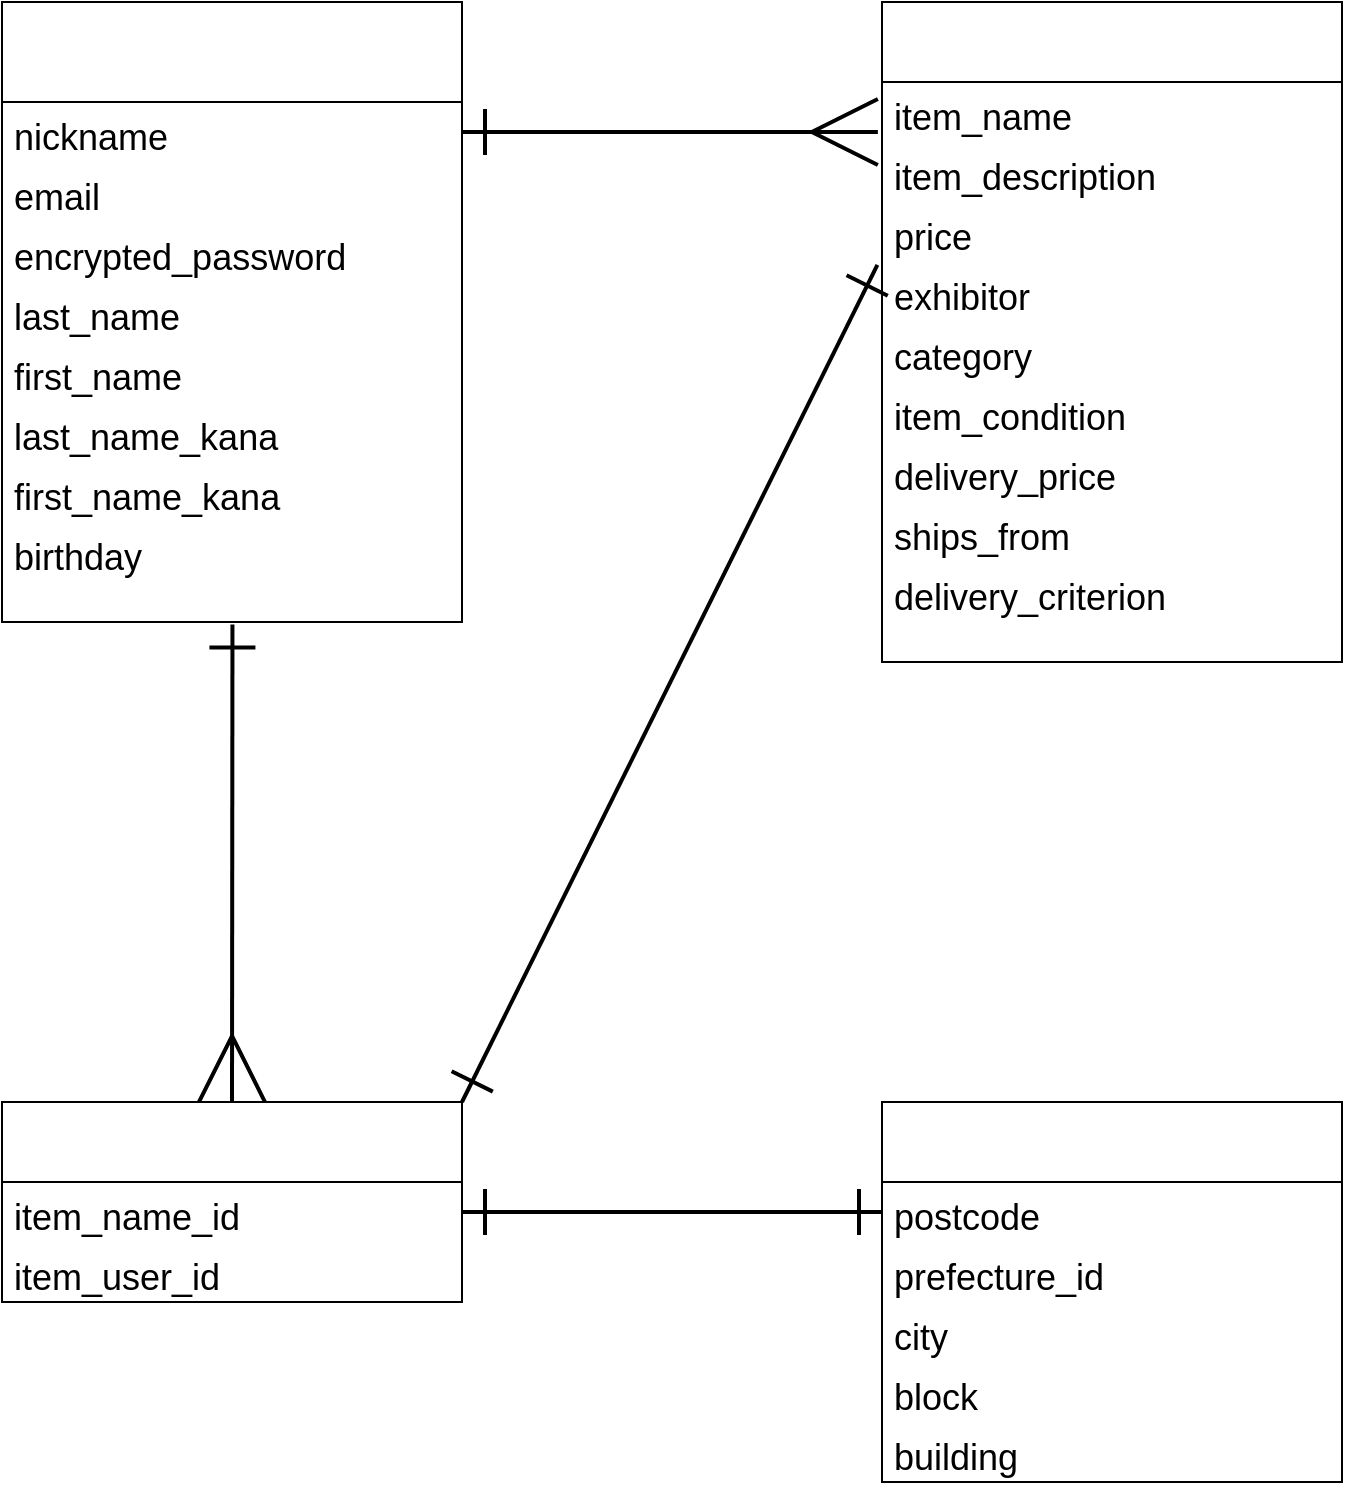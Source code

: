 <mxfile>
    <diagram id="_s3Uq8KCp9h9n1WhoKrL" name="ページ1">
        <mxGraphModel dx="837" dy="611" grid="1" gridSize="10" guides="1" tooltips="1" connect="1" arrows="1" fold="1" page="1" pageScale="1" pageWidth="827" pageHeight="1169" math="0" shadow="0">
            <root>
                <mxCell id="0"/>
                <mxCell id="1" parent="0"/>
                <mxCell id="2" value="users" style="swimlane;fontStyle=0;childLayout=stackLayout;horizontal=1;startSize=50;horizontalStack=0;resizeParent=1;resizeParentMax=0;resizeLast=0;collapsible=1;marginBottom=0;align=center;fontSize=30;fontColor=#FFFFFF;rounded=0;glass=0;" parent="1" vertex="1">
                    <mxGeometry x="70" y="130" width="230" height="310" as="geometry">
                        <mxRectangle x="70" y="70" width="60" height="30" as="alternateBounds"/>
                    </mxGeometry>
                </mxCell>
                <mxCell id="5" value="nickname" style="text;strokeColor=none;fillColor=none;spacingLeft=4;spacingRight=4;overflow=hidden;rotatable=0;points=[[0,0.5],[1,0.5]];portConstraint=eastwest;fontSize=18;" parent="2" vertex="1">
                    <mxGeometry y="50" width="230" height="30" as="geometry"/>
                </mxCell>
                <mxCell id="3" value="email" style="text;strokeColor=none;fillColor=none;spacingLeft=4;spacingRight=4;overflow=hidden;rotatable=0;points=[[0,0.5],[1,0.5]];portConstraint=eastwest;fontSize=18;" parent="2" vertex="1">
                    <mxGeometry y="80" width="230" height="30" as="geometry"/>
                </mxCell>
                <mxCell id="4" value="encrypted_password" style="text;strokeColor=none;fillColor=none;spacingLeft=4;spacingRight=4;overflow=hidden;rotatable=0;points=[[0,0.5],[1,0.5]];portConstraint=eastwest;fontSize=18;" parent="2" vertex="1">
                    <mxGeometry y="110" width="230" height="30" as="geometry"/>
                </mxCell>
                <mxCell id="6" value="last_name" style="text;strokeColor=none;fillColor=none;spacingLeft=4;spacingRight=4;overflow=hidden;rotatable=0;points=[[0,0.5],[1,0.5]];portConstraint=eastwest;fontSize=18;" parent="2" vertex="1">
                    <mxGeometry y="140" width="230" height="30" as="geometry"/>
                </mxCell>
                <mxCell id="7" value="first_name" style="text;strokeColor=none;fillColor=none;spacingLeft=4;spacingRight=4;overflow=hidden;rotatable=0;points=[[0,0.5],[1,0.5]];portConstraint=eastwest;fontSize=18;" parent="2" vertex="1">
                    <mxGeometry y="170" width="230" height="30" as="geometry"/>
                </mxCell>
                <mxCell id="14" value="last_name_kana" style="text;strokeColor=none;fillColor=none;spacingLeft=4;spacingRight=4;overflow=hidden;rotatable=0;points=[[0,0.5],[1,0.5]];portConstraint=eastwest;fontSize=18;" parent="2" vertex="1">
                    <mxGeometry y="200" width="230" height="30" as="geometry"/>
                </mxCell>
                <mxCell id="15" value="first_name_kana" style="text;strokeColor=none;fillColor=none;spacingLeft=4;spacingRight=4;overflow=hidden;rotatable=0;points=[[0,0.5],[1,0.5]];portConstraint=eastwest;fontSize=18;" parent="2" vertex="1">
                    <mxGeometry y="230" width="230" height="30" as="geometry"/>
                </mxCell>
                <mxCell id="16" value="birthday" style="text;strokeColor=none;fillColor=none;spacingLeft=4;spacingRight=4;overflow=hidden;rotatable=0;points=[[0,0.5],[1,0.5]];portConstraint=eastwest;fontSize=18;" parent="2" vertex="1">
                    <mxGeometry y="260" width="230" height="50" as="geometry"/>
                </mxCell>
                <mxCell id="18" value="items" style="swimlane;fontStyle=0;childLayout=stackLayout;horizontal=1;startSize=40;horizontalStack=0;resizeParent=1;resizeParentMax=0;resizeLast=0;collapsible=1;marginBottom=0;align=center;fontSize=30;fontColor=#FFFFFF;" parent="1" vertex="1">
                    <mxGeometry x="510" y="130" width="230" height="330" as="geometry">
                        <mxRectangle x="70" y="70" width="60" height="30" as="alternateBounds"/>
                    </mxGeometry>
                </mxCell>
                <mxCell id="19" value="item_name" style="text;strokeColor=none;fillColor=none;spacingLeft=4;spacingRight=4;overflow=hidden;rotatable=0;points=[[0,0.5],[1,0.5]];portConstraint=eastwest;fontSize=18;" parent="18" vertex="1">
                    <mxGeometry y="40" width="230" height="30" as="geometry"/>
                </mxCell>
                <mxCell id="20" value="item_description" style="text;strokeColor=none;fillColor=none;spacingLeft=4;spacingRight=4;overflow=hidden;rotatable=0;points=[[0,0.5],[1,0.5]];portConstraint=eastwest;fontSize=18;" parent="18" vertex="1">
                    <mxGeometry y="70" width="230" height="30" as="geometry"/>
                </mxCell>
                <mxCell id="21" value="price" style="text;strokeColor=none;fillColor=none;spacingLeft=4;spacingRight=4;overflow=hidden;rotatable=0;points=[[0,0.5],[1,0.5]];portConstraint=eastwest;fontSize=18;" parent="18" vertex="1">
                    <mxGeometry y="100" width="230" height="30" as="geometry"/>
                </mxCell>
                <mxCell id="57" value="exhibitor" style="text;strokeColor=none;fillColor=none;spacingLeft=4;spacingRight=4;overflow=hidden;rotatable=0;points=[[0,0.5],[1,0.5]];portConstraint=eastwest;fontSize=18;" vertex="1" parent="18">
                    <mxGeometry y="130" width="230" height="30" as="geometry"/>
                </mxCell>
                <mxCell id="58" value="category" style="text;strokeColor=none;fillColor=none;spacingLeft=4;spacingRight=4;overflow=hidden;rotatable=0;points=[[0,0.5],[1,0.5]];portConstraint=eastwest;fontSize=18;" vertex="1" parent="18">
                    <mxGeometry y="160" width="230" height="30" as="geometry"/>
                </mxCell>
                <mxCell id="59" value="item_condition" style="text;strokeColor=none;fillColor=none;spacingLeft=4;spacingRight=4;overflow=hidden;rotatable=0;points=[[0,0.5],[1,0.5]];portConstraint=eastwest;fontSize=18;" vertex="1" parent="18">
                    <mxGeometry y="190" width="230" height="30" as="geometry"/>
                </mxCell>
                <mxCell id="60" value="delivery_price&#10;" style="text;strokeColor=none;fillColor=none;spacingLeft=4;spacingRight=4;overflow=hidden;rotatable=0;points=[[0,0.5],[1,0.5]];portConstraint=eastwest;fontSize=18;" vertex="1" parent="18">
                    <mxGeometry y="220" width="230" height="30" as="geometry"/>
                </mxCell>
                <mxCell id="61" value="ships_from" style="text;strokeColor=none;fillColor=none;spacingLeft=4;spacingRight=4;overflow=hidden;rotatable=0;points=[[0,0.5],[1,0.5]];portConstraint=eastwest;fontSize=18;" vertex="1" parent="18">
                    <mxGeometry y="250" width="230" height="30" as="geometry"/>
                </mxCell>
                <mxCell id="62" value="delivery_criterion" style="text;strokeColor=none;fillColor=none;spacingLeft=4;spacingRight=4;overflow=hidden;rotatable=0;points=[[0,0.5],[1,0.5]];portConstraint=eastwest;fontSize=18;" vertex="1" parent="18">
                    <mxGeometry y="280" width="230" height="50" as="geometry"/>
                </mxCell>
                <mxCell id="54" style="edgeStyle=none;jumpSize=7;html=1;exitX=0.5;exitY=0;exitDx=0;exitDy=0;entryX=0.501;entryY=1.025;entryDx=0;entryDy=0;entryPerimeter=0;strokeWidth=2;fontSize=18;startArrow=ERmany;startFill=0;endArrow=ERone;endFill=0;startSize=30;endSize=20;" parent="1" source="39" target="16" edge="1">
                    <mxGeometry relative="1" as="geometry"/>
                </mxCell>
                <mxCell id="56" style="edgeStyle=none;jumpSize=7;html=1;exitX=1;exitY=0;exitDx=0;exitDy=0;entryX=-0.01;entryY=1.049;entryDx=0;entryDy=0;entryPerimeter=0;strokeWidth=2;fontSize=18;startArrow=ERone;startFill=0;endArrow=ERone;endFill=0;startSize=20;endSize=20;" parent="1" source="39" target="21" edge="1">
                    <mxGeometry relative="1" as="geometry"/>
                </mxCell>
                <mxCell id="39" value="orders" style="swimlane;fontStyle=0;childLayout=stackLayout;horizontal=1;startSize=40;horizontalStack=0;resizeParent=1;resizeParentMax=0;resizeLast=0;collapsible=1;marginBottom=0;align=center;fontSize=30;fontColor=#FFFFFF;" parent="1" vertex="1">
                    <mxGeometry x="70" y="680" width="230" height="100" as="geometry">
                        <mxRectangle x="70" y="70" width="60" height="30" as="alternateBounds"/>
                    </mxGeometry>
                </mxCell>
                <mxCell id="45" value="item_name_id" style="text;strokeColor=none;fillColor=none;spacingLeft=4;spacingRight=4;overflow=hidden;rotatable=0;points=[[0,0.5],[1,0.5]];portConstraint=eastwest;fontSize=18;" parent="39" vertex="1">
                    <mxGeometry y="40" width="230" height="30" as="geometry"/>
                </mxCell>
                <mxCell id="40" value="item_user_id" style="text;strokeColor=none;fillColor=none;spacingLeft=4;spacingRight=4;overflow=hidden;rotatable=0;points=[[0,0.5],[1,0.5]];portConstraint=eastwest;fontSize=18;" parent="39" vertex="1">
                    <mxGeometry y="70" width="230" height="30" as="geometry"/>
                </mxCell>
                <mxCell id="43" value="address" style="swimlane;fontStyle=0;childLayout=stackLayout;horizontal=1;startSize=40;horizontalStack=0;resizeParent=1;resizeParentMax=0;resizeLast=0;collapsible=1;marginBottom=0;align=center;fontSize=30;fontColor=#FFFFFF;" parent="1" vertex="1">
                    <mxGeometry x="510" y="680" width="230" height="190" as="geometry">
                        <mxRectangle x="70" y="70" width="60" height="30" as="alternateBounds"/>
                    </mxGeometry>
                </mxCell>
                <mxCell id="44" value="postcode" style="text;strokeColor=none;fillColor=none;spacingLeft=4;spacingRight=4;overflow=hidden;rotatable=0;points=[[0,0.5],[1,0.5]];portConstraint=eastwest;fontSize=18;" parent="43" vertex="1">
                    <mxGeometry y="40" width="230" height="30" as="geometry"/>
                </mxCell>
                <mxCell id="46" value="prefecture_id" style="text;strokeColor=none;fillColor=none;spacingLeft=4;spacingRight=4;overflow=hidden;rotatable=0;points=[[0,0.5],[1,0.5]];portConstraint=eastwest;fontSize=18;" parent="43" vertex="1">
                    <mxGeometry y="70" width="230" height="30" as="geometry"/>
                </mxCell>
                <mxCell id="47" value="city" style="text;strokeColor=none;fillColor=none;spacingLeft=4;spacingRight=4;overflow=hidden;rotatable=0;points=[[0,0.5],[1,0.5]];portConstraint=eastwest;fontSize=18;" parent="43" vertex="1">
                    <mxGeometry y="100" width="230" height="30" as="geometry"/>
                </mxCell>
                <mxCell id="48" value="block" style="text;strokeColor=none;fillColor=none;spacingLeft=4;spacingRight=4;overflow=hidden;rotatable=0;points=[[0,0.5],[1,0.5]];portConstraint=eastwest;fontSize=18;" parent="43" vertex="1">
                    <mxGeometry y="130" width="230" height="30" as="geometry"/>
                </mxCell>
                <mxCell id="49" value="building" style="text;strokeColor=none;fillColor=none;spacingLeft=4;spacingRight=4;overflow=hidden;rotatable=0;points=[[0,0.5],[1,0.5]];portConstraint=eastwest;fontSize=18;" parent="43" vertex="1">
                    <mxGeometry y="160" width="230" height="30" as="geometry"/>
                </mxCell>
                <mxCell id="52" style="edgeStyle=none;jumpSize=7;html=1;exitX=1;exitY=0.5;exitDx=0;exitDy=0;entryX=-0.009;entryY=-0.166;entryDx=0;entryDy=0;entryPerimeter=0;strokeWidth=2;fontSize=18;startArrow=ERone;startFill=0;endArrow=ERmany;endFill=0;startSize=20;endSize=30;" parent="1" source="5" target="20" edge="1">
                    <mxGeometry relative="1" as="geometry"/>
                </mxCell>
                <mxCell id="55" style="edgeStyle=none;jumpSize=7;html=1;exitX=1;exitY=0.5;exitDx=0;exitDy=0;entryX=0;entryY=0.5;entryDx=0;entryDy=0;strokeWidth=2;fontSize=18;startArrow=ERone;startFill=0;endArrow=ERone;endFill=0;startSize=20;endSize=20;" parent="1" source="45" target="44" edge="1">
                    <mxGeometry relative="1" as="geometry"/>
                </mxCell>
            </root>
        </mxGraphModel>
    </diagram>
</mxfile>